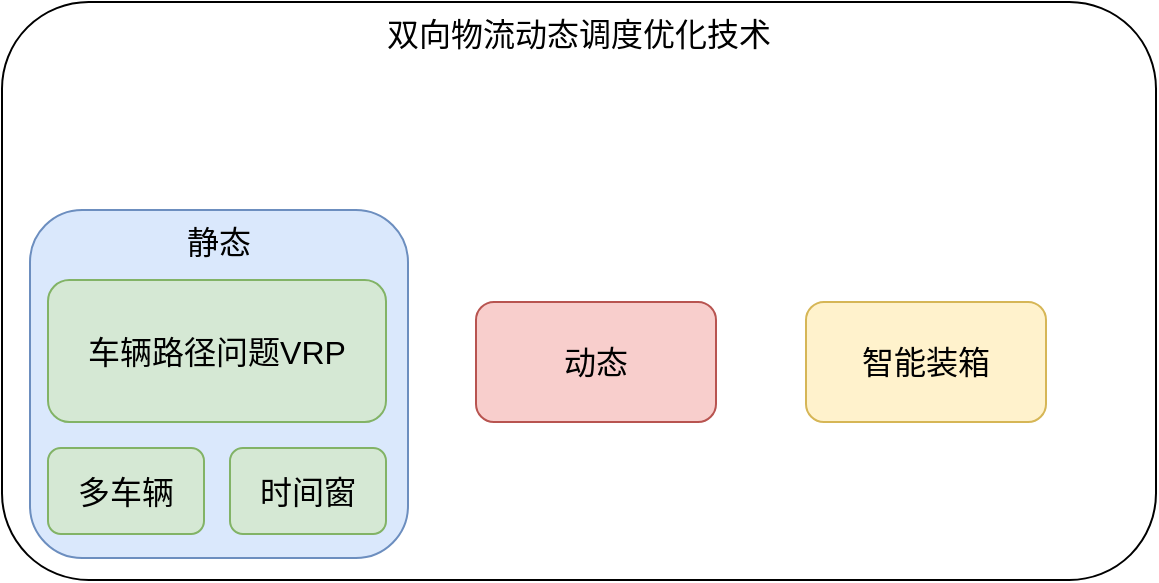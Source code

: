 <mxfile version="20.4.1" type="github">
  <diagram id="pGKcQqe7rzBw23-9qWBj" name="第 1 页">
    <mxGraphModel dx="1161" dy="771" grid="0" gridSize="10" guides="1" tooltips="1" connect="1" arrows="1" fold="1" page="1" pageScale="1" pageWidth="827" pageHeight="1169" math="0" shadow="0">
      <root>
        <mxCell id="0" />
        <mxCell id="1" parent="0" />
        <mxCell id="nu8JQhl-7PeckI64FYxP-5" value="双向物流动态调度优化技术" style="rounded=1;whiteSpace=wrap;html=1;fontSize=16;verticalAlign=top;" vertex="1" parent="1">
          <mxGeometry x="89" y="162" width="577" height="289" as="geometry" />
        </mxCell>
        <mxCell id="nu8JQhl-7PeckI64FYxP-6" value="静态" style="rounded=1;whiteSpace=wrap;html=1;fontSize=16;fillColor=#dae8fc;strokeColor=#6c8ebf;verticalAlign=top;" vertex="1" parent="1">
          <mxGeometry x="103" y="266" width="189" height="174" as="geometry" />
        </mxCell>
        <mxCell id="nu8JQhl-7PeckI64FYxP-1" value="&lt;font style=&quot;font-size: 16px;&quot;&gt;车辆路径问题VRP&lt;/font&gt;" style="rounded=1;whiteSpace=wrap;html=1;fillColor=#d5e8d4;strokeColor=#82b366;" vertex="1" parent="1">
          <mxGeometry x="112" y="301" width="169" height="71" as="geometry" />
        </mxCell>
        <mxCell id="nu8JQhl-7PeckI64FYxP-3" value="&lt;font style=&quot;font-size: 16px;&quot;&gt;时间窗&lt;/font&gt;" style="rounded=1;whiteSpace=wrap;html=1;fillColor=#d5e8d4;strokeColor=#82b366;" vertex="1" parent="1">
          <mxGeometry x="203" y="385" width="78" height="43" as="geometry" />
        </mxCell>
        <mxCell id="nu8JQhl-7PeckI64FYxP-4" value="&lt;font style=&quot;font-size: 16px;&quot;&gt;多车辆&lt;/font&gt;" style="rounded=1;whiteSpace=wrap;html=1;fillColor=#d5e8d4;strokeColor=#82b366;" vertex="1" parent="1">
          <mxGeometry x="112" y="385" width="78" height="43" as="geometry" />
        </mxCell>
        <mxCell id="nu8JQhl-7PeckI64FYxP-7" value="动态" style="rounded=1;whiteSpace=wrap;html=1;fontSize=16;fillColor=#f8cecc;strokeColor=#b85450;" vertex="1" parent="1">
          <mxGeometry x="326" y="312" width="120" height="60" as="geometry" />
        </mxCell>
        <mxCell id="nu8JQhl-7PeckI64FYxP-8" value="智能装箱" style="rounded=1;whiteSpace=wrap;html=1;fontSize=16;fillColor=#fff2cc;strokeColor=#d6b656;" vertex="1" parent="1">
          <mxGeometry x="491" y="312" width="120" height="60" as="geometry" />
        </mxCell>
      </root>
    </mxGraphModel>
  </diagram>
</mxfile>

